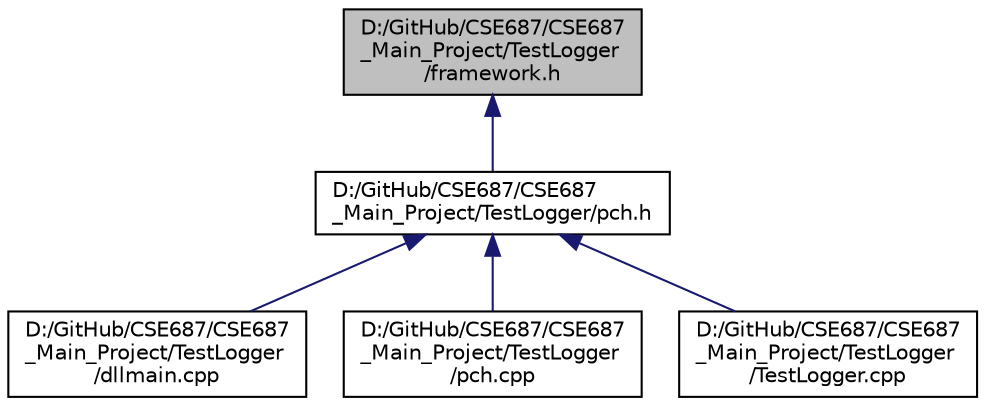 digraph "D:/GitHub/CSE687/CSE687_Main_Project/TestLogger/framework.h"
{
 // LATEX_PDF_SIZE
  edge [fontname="Helvetica",fontsize="10",labelfontname="Helvetica",labelfontsize="10"];
  node [fontname="Helvetica",fontsize="10",shape=record];
  Node1 [label="D:/GitHub/CSE687/CSE687\l_Main_Project/TestLogger\l/framework.h",height=0.2,width=0.4,color="black", fillcolor="grey75", style="filled", fontcolor="black",tooltip=" "];
  Node1 -> Node2 [dir="back",color="midnightblue",fontsize="10",style="solid",fontname="Helvetica"];
  Node2 [label="D:/GitHub/CSE687/CSE687\l_Main_Project/TestLogger/pch.h",height=0.2,width=0.4,color="black", fillcolor="white", style="filled",URL="$pch_8h.html",tooltip=" "];
  Node2 -> Node3 [dir="back",color="midnightblue",fontsize="10",style="solid",fontname="Helvetica"];
  Node3 [label="D:/GitHub/CSE687/CSE687\l_Main_Project/TestLogger\l/dllmain.cpp",height=0.2,width=0.4,color="black", fillcolor="white", style="filled",URL="$_test_logger_2dllmain_8cpp.html",tooltip=" "];
  Node2 -> Node4 [dir="back",color="midnightblue",fontsize="10",style="solid",fontname="Helvetica"];
  Node4 [label="D:/GitHub/CSE687/CSE687\l_Main_Project/TestLogger\l/pch.cpp",height=0.2,width=0.4,color="black", fillcolor="white", style="filled",URL="$pch_8cpp.html",tooltip=" "];
  Node2 -> Node5 [dir="back",color="midnightblue",fontsize="10",style="solid",fontname="Helvetica"];
  Node5 [label="D:/GitHub/CSE687/CSE687\l_Main_Project/TestLogger\l/TestLogger.cpp",height=0.2,width=0.4,color="black", fillcolor="white", style="filled",URL="$_test_logger_8cpp.html",tooltip=" "];
}
